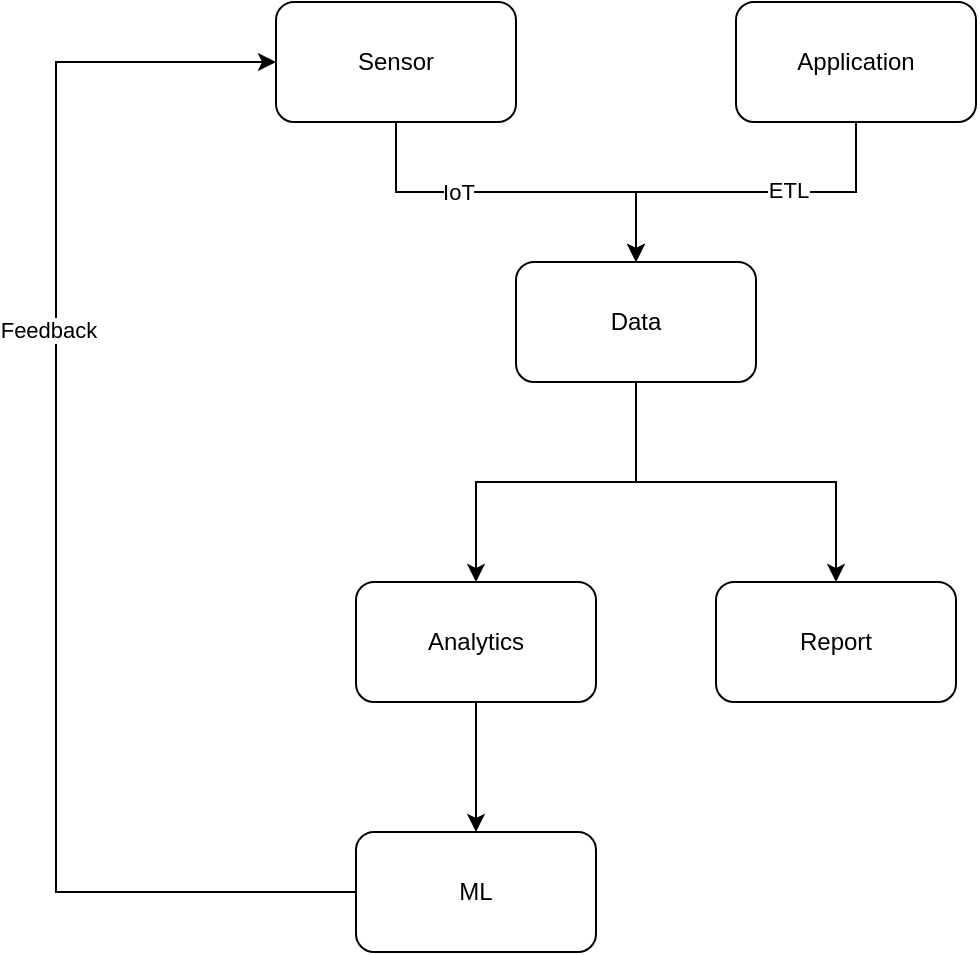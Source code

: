 <mxfile version="22.0.8" type="github">
  <diagram name="Page-1" id="4SOJA_N1sZuBKmet_f5F">
    <mxGraphModel dx="2074" dy="1156" grid="1" gridSize="10" guides="1" tooltips="1" connect="1" arrows="1" fold="1" page="1" pageScale="1" pageWidth="1654" pageHeight="1169" math="0" shadow="0">
      <root>
        <mxCell id="0" />
        <mxCell id="1" parent="0" />
        <mxCell id="ADpOkrQwmLBrTrbBTtnv-3" value="" style="edgeStyle=orthogonalEdgeStyle;rounded=0;orthogonalLoop=1;jettySize=auto;html=1;" edge="1" parent="1" source="ADpOkrQwmLBrTrbBTtnv-1" target="ADpOkrQwmLBrTrbBTtnv-2">
          <mxGeometry relative="1" as="geometry" />
        </mxCell>
        <mxCell id="ADpOkrQwmLBrTrbBTtnv-17" value="ETL" style="edgeLabel;html=1;align=center;verticalAlign=middle;resizable=0;points=[];" vertex="1" connectable="0" parent="ADpOkrQwmLBrTrbBTtnv-3">
          <mxGeometry x="-0.233" y="-1" relative="1" as="geometry">
            <mxPoint as="offset" />
          </mxGeometry>
        </mxCell>
        <mxCell id="ADpOkrQwmLBrTrbBTtnv-1" value="Application" style="rounded=1;whiteSpace=wrap;html=1;" vertex="1" parent="1">
          <mxGeometry x="740" y="140" width="120" height="60" as="geometry" />
        </mxCell>
        <mxCell id="ADpOkrQwmLBrTrbBTtnv-5" value="" style="edgeStyle=orthogonalEdgeStyle;rounded=0;orthogonalLoop=1;jettySize=auto;html=1;" edge="1" parent="1" source="ADpOkrQwmLBrTrbBTtnv-2" target="ADpOkrQwmLBrTrbBTtnv-4">
          <mxGeometry relative="1" as="geometry" />
        </mxCell>
        <mxCell id="ADpOkrQwmLBrTrbBTtnv-7" value="" style="edgeStyle=orthogonalEdgeStyle;rounded=0;orthogonalLoop=1;jettySize=auto;html=1;" edge="1" parent="1" source="ADpOkrQwmLBrTrbBTtnv-2" target="ADpOkrQwmLBrTrbBTtnv-6">
          <mxGeometry relative="1" as="geometry" />
        </mxCell>
        <mxCell id="ADpOkrQwmLBrTrbBTtnv-2" value="Data" style="rounded=1;whiteSpace=wrap;html=1;" vertex="1" parent="1">
          <mxGeometry x="630" y="270" width="120" height="60" as="geometry" />
        </mxCell>
        <mxCell id="ADpOkrQwmLBrTrbBTtnv-4" value="Report" style="rounded=1;whiteSpace=wrap;html=1;" vertex="1" parent="1">
          <mxGeometry x="730" y="430" width="120" height="60" as="geometry" />
        </mxCell>
        <mxCell id="ADpOkrQwmLBrTrbBTtnv-11" value="" style="edgeStyle=orthogonalEdgeStyle;rounded=0;orthogonalLoop=1;jettySize=auto;html=1;" edge="1" parent="1" source="ADpOkrQwmLBrTrbBTtnv-6" target="ADpOkrQwmLBrTrbBTtnv-10">
          <mxGeometry relative="1" as="geometry" />
        </mxCell>
        <mxCell id="ADpOkrQwmLBrTrbBTtnv-6" value="Analytics" style="whiteSpace=wrap;html=1;rounded=1;" vertex="1" parent="1">
          <mxGeometry x="550" y="430" width="120" height="60" as="geometry" />
        </mxCell>
        <mxCell id="ADpOkrQwmLBrTrbBTtnv-9" style="edgeStyle=orthogonalEdgeStyle;rounded=0;orthogonalLoop=1;jettySize=auto;html=1;entryX=0.5;entryY=0;entryDx=0;entryDy=0;" edge="1" parent="1" source="ADpOkrQwmLBrTrbBTtnv-8" target="ADpOkrQwmLBrTrbBTtnv-2">
          <mxGeometry relative="1" as="geometry" />
        </mxCell>
        <mxCell id="ADpOkrQwmLBrTrbBTtnv-16" value="IoT" style="edgeLabel;html=1;align=center;verticalAlign=middle;resizable=0;points=[];" vertex="1" connectable="0" parent="ADpOkrQwmLBrTrbBTtnv-9">
          <mxGeometry x="-0.305" relative="1" as="geometry">
            <mxPoint as="offset" />
          </mxGeometry>
        </mxCell>
        <mxCell id="ADpOkrQwmLBrTrbBTtnv-8" value="Sensor" style="rounded=1;whiteSpace=wrap;html=1;" vertex="1" parent="1">
          <mxGeometry x="510" y="140" width="120" height="60" as="geometry" />
        </mxCell>
        <mxCell id="ADpOkrQwmLBrTrbBTtnv-12" style="edgeStyle=orthogonalEdgeStyle;rounded=0;orthogonalLoop=1;jettySize=auto;html=1;entryX=0;entryY=0.5;entryDx=0;entryDy=0;" edge="1" parent="1" source="ADpOkrQwmLBrTrbBTtnv-10" target="ADpOkrQwmLBrTrbBTtnv-8">
          <mxGeometry relative="1" as="geometry">
            <mxPoint x="700" y="600" as="sourcePoint" />
            <mxPoint x="430" y="170" as="targetPoint" />
            <Array as="points">
              <mxPoint x="400" y="585" />
              <mxPoint x="400" y="170" />
            </Array>
          </mxGeometry>
        </mxCell>
        <mxCell id="ADpOkrQwmLBrTrbBTtnv-15" value="Feedback" style="edgeLabel;html=1;align=center;verticalAlign=middle;resizable=0;points=[];" vertex="1" connectable="0" parent="ADpOkrQwmLBrTrbBTtnv-12">
          <mxGeometry x="0.278" y="4" relative="1" as="geometry">
            <mxPoint as="offset" />
          </mxGeometry>
        </mxCell>
        <mxCell id="ADpOkrQwmLBrTrbBTtnv-10" value="ML" style="whiteSpace=wrap;html=1;rounded=1;" vertex="1" parent="1">
          <mxGeometry x="550" y="555" width="120" height="60" as="geometry" />
        </mxCell>
      </root>
    </mxGraphModel>
  </diagram>
</mxfile>
